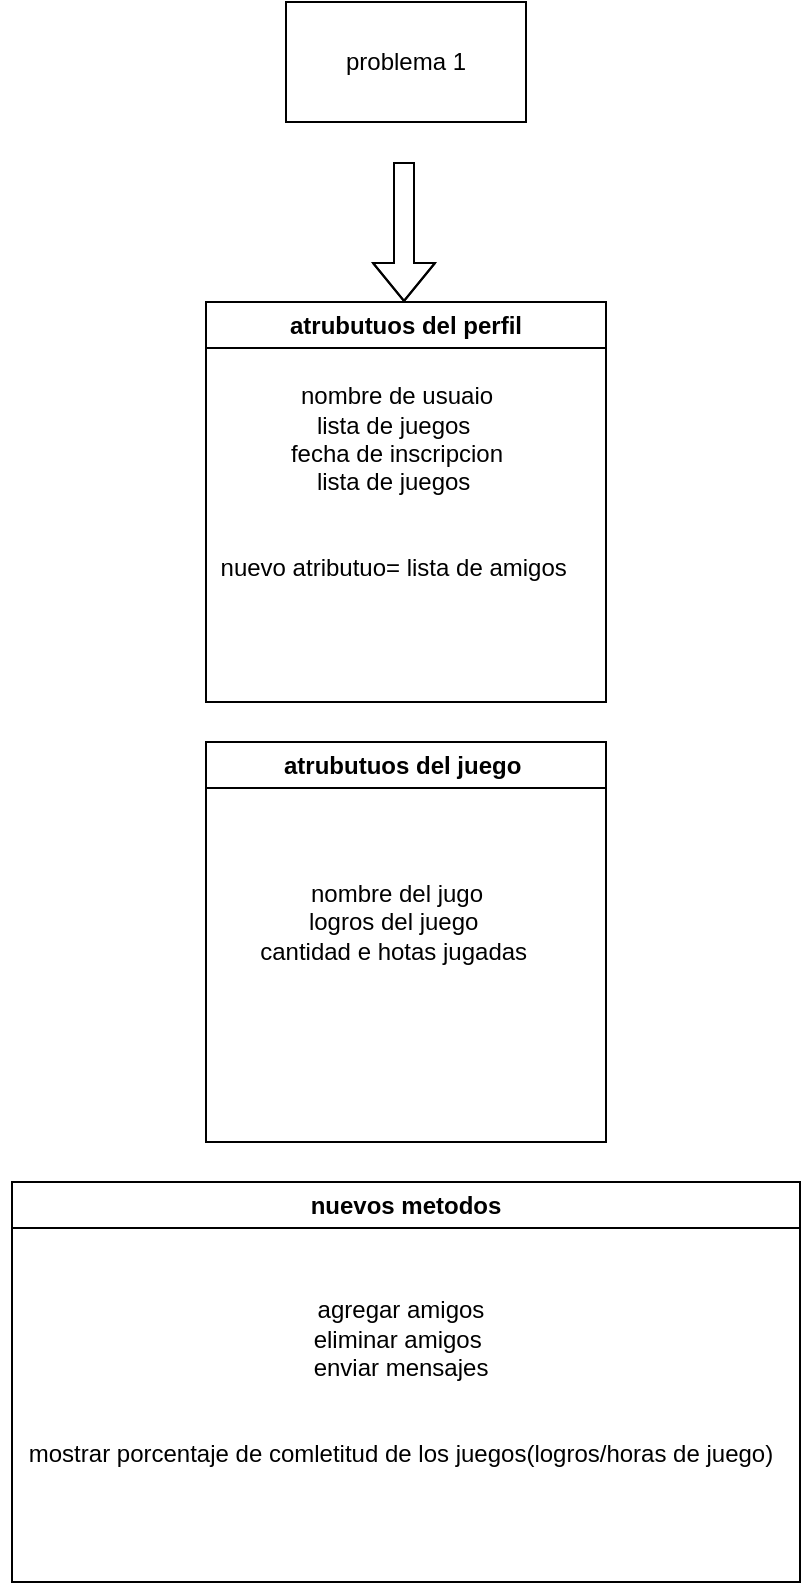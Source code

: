 <mxfile version="28.1.0">
  <diagram name="Página-1" id="R5rRtUV8QfAV9kbqdX8D">
    <mxGraphModel dx="1426" dy="777" grid="1" gridSize="10" guides="1" tooltips="1" connect="1" arrows="1" fold="1" page="1" pageScale="1" pageWidth="827" pageHeight="1169" math="0" shadow="0">
      <root>
        <mxCell id="0" />
        <mxCell id="1" parent="0" />
        <mxCell id="XazZaZ8GkJGnkjC0Wd-L-2" value="problema 1" style="rounded=0;whiteSpace=wrap;html=1;" parent="1" vertex="1">
          <mxGeometry x="354" y="190" width="120" height="60" as="geometry" />
        </mxCell>
        <mxCell id="XazZaZ8GkJGnkjC0Wd-L-3" value="" style="shape=flexArrow;endArrow=classic;html=1;rounded=0;" parent="1" edge="1">
          <mxGeometry width="50" height="50" relative="1" as="geometry">
            <mxPoint x="413" y="270" as="sourcePoint" />
            <mxPoint x="413" y="340" as="targetPoint" />
            <Array as="points">
              <mxPoint x="413" y="320" />
            </Array>
          </mxGeometry>
        </mxCell>
        <mxCell id="XazZaZ8GkJGnkjC0Wd-L-5" value="atrubutuos del perfil" style="swimlane;whiteSpace=wrap;html=1;" parent="1" vertex="1">
          <mxGeometry x="314" y="340" width="200" height="200" as="geometry" />
        </mxCell>
        <mxCell id="XazZaZ8GkJGnkjC0Wd-L-6" value="nombre de usuaio&lt;div&gt;lista de juegos&amp;nbsp;&lt;/div&gt;&lt;div&gt;fecha de inscripcion&lt;/div&gt;&lt;div&gt;lista de juegos&amp;nbsp;&lt;/div&gt;&lt;div&gt;&lt;br&gt;&lt;/div&gt;&lt;div&gt;&lt;br&gt;&lt;/div&gt;&lt;div&gt;nuevo atributuo= lista de amigos&amp;nbsp;&lt;/div&gt;" style="text;html=1;align=center;verticalAlign=middle;resizable=0;points=[];autosize=1;strokeColor=none;fillColor=none;" parent="XazZaZ8GkJGnkjC0Wd-L-5" vertex="1">
          <mxGeometry x="-5" y="35" width="200" height="110" as="geometry" />
        </mxCell>
        <mxCell id="XazZaZ8GkJGnkjC0Wd-L-10" value="nuevos metodos" style="swimlane;whiteSpace=wrap;html=1;" parent="1" vertex="1">
          <mxGeometry x="217" y="780" width="394" height="200" as="geometry" />
        </mxCell>
        <mxCell id="XazZaZ8GkJGnkjC0Wd-L-11" value="agregar amigos&lt;div&gt;eliminar amigos&amp;nbsp;&lt;/div&gt;&lt;div&gt;enviar mensajes&lt;/div&gt;&lt;div&gt;&lt;br&gt;&lt;/div&gt;&lt;div&gt;&lt;br&gt;&lt;/div&gt;&lt;div&gt;mostrar porcentaje de comletitud de los juegos(logros/horas de juego)&lt;/div&gt;" style="text;html=1;align=center;verticalAlign=middle;resizable=0;points=[];autosize=1;strokeColor=none;fillColor=none;" parent="XazZaZ8GkJGnkjC0Wd-L-10" vertex="1">
          <mxGeometry x="-6" y="50" width="400" height="100" as="geometry" />
        </mxCell>
        <mxCell id="XazZaZ8GkJGnkjC0Wd-L-12" value="atrubutuos del juego&amp;nbsp;" style="swimlane;whiteSpace=wrap;html=1;" parent="1" vertex="1">
          <mxGeometry x="314" y="560" width="200" height="200" as="geometry" />
        </mxCell>
        <mxCell id="XazZaZ8GkJGnkjC0Wd-L-13" value="nombre del jugo&lt;div&gt;logros del juego&amp;nbsp;&lt;/div&gt;&lt;div&gt;cantidad e hotas jugadas&amp;nbsp;&lt;/div&gt;" style="text;html=1;align=center;verticalAlign=middle;resizable=0;points=[];autosize=1;strokeColor=none;fillColor=none;" parent="XazZaZ8GkJGnkjC0Wd-L-12" vertex="1">
          <mxGeometry x="15" y="60" width="160" height="60" as="geometry" />
        </mxCell>
      </root>
    </mxGraphModel>
  </diagram>
</mxfile>
